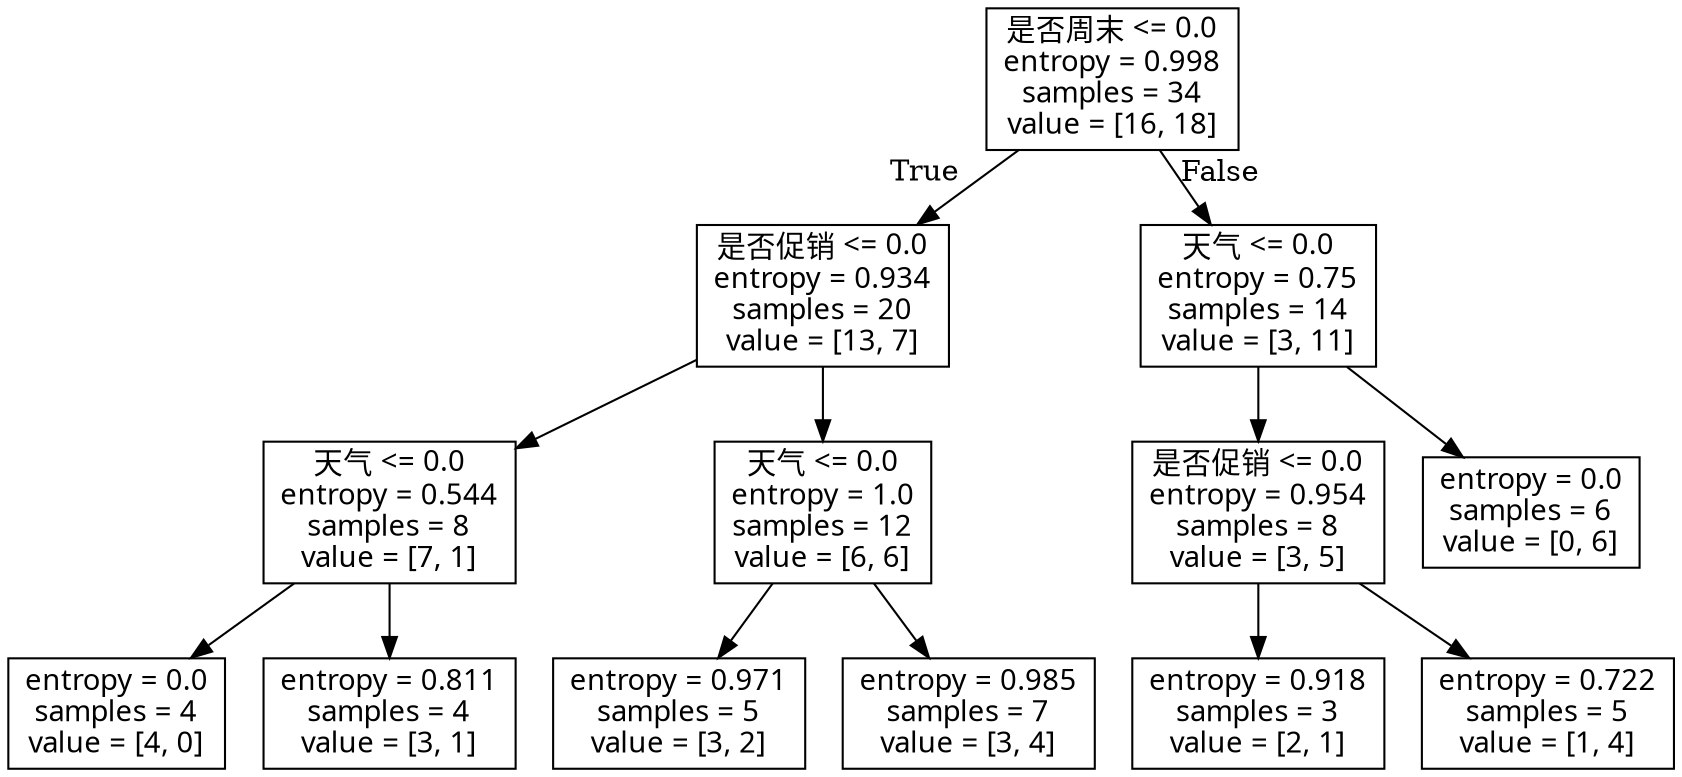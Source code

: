 digraph Tree {
node [shape=box] ;
node [fontname="SimHei"]
0 [label="是否周末 <= 0.0\nentropy = 0.998\nsamples = 34\nvalue = [16, 18]"] ;
1 [label="是否促销 <= 0.0\nentropy = 0.934\nsamples = 20\nvalue = [13, 7]"] ;
0 -> 1 [labeldistance=2.5, labelangle=45, headlabel="True"] ;
2 [label="天气 <= 0.0\nentropy = 0.544\nsamples = 8\nvalue = [7, 1]"] ;
1 -> 2 ;
3 [label="entropy = 0.0\nsamples = 4\nvalue = [4, 0]"] ;
2 -> 3 ;
4 [label="entropy = 0.811\nsamples = 4\nvalue = [3, 1]"] ;
2 -> 4 ;
5 [label="天气 <= 0.0\nentropy = 1.0\nsamples = 12\nvalue = [6, 6]"] ;
1 -> 5 ;
6 [label="entropy = 0.971\nsamples = 5\nvalue = [3, 2]"] ;
5 -> 6 ;
7 [label="entropy = 0.985\nsamples = 7\nvalue = [3, 4]"] ;
5 -> 7 ;
8 [label="天气 <= 0.0\nentropy = 0.75\nsamples = 14\nvalue = [3, 11]"] ;
0 -> 8 [labeldistance=2.5, labelangle=-45, headlabel="False"] ;
9 [label="是否促销 <= 0.0\nentropy = 0.954\nsamples = 8\nvalue = [3, 5]"] ;
8 -> 9 ;
10 [label="entropy = 0.918\nsamples = 3\nvalue = [2, 1]"] ;
9 -> 10 ;
11 [label="entropy = 0.722\nsamples = 5\nvalue = [1, 4]"] ;
9 -> 11 ;
12 [label="entropy = 0.0\nsamples = 6\nvalue = [0, 6]"] ;
8 -> 12 ;
}